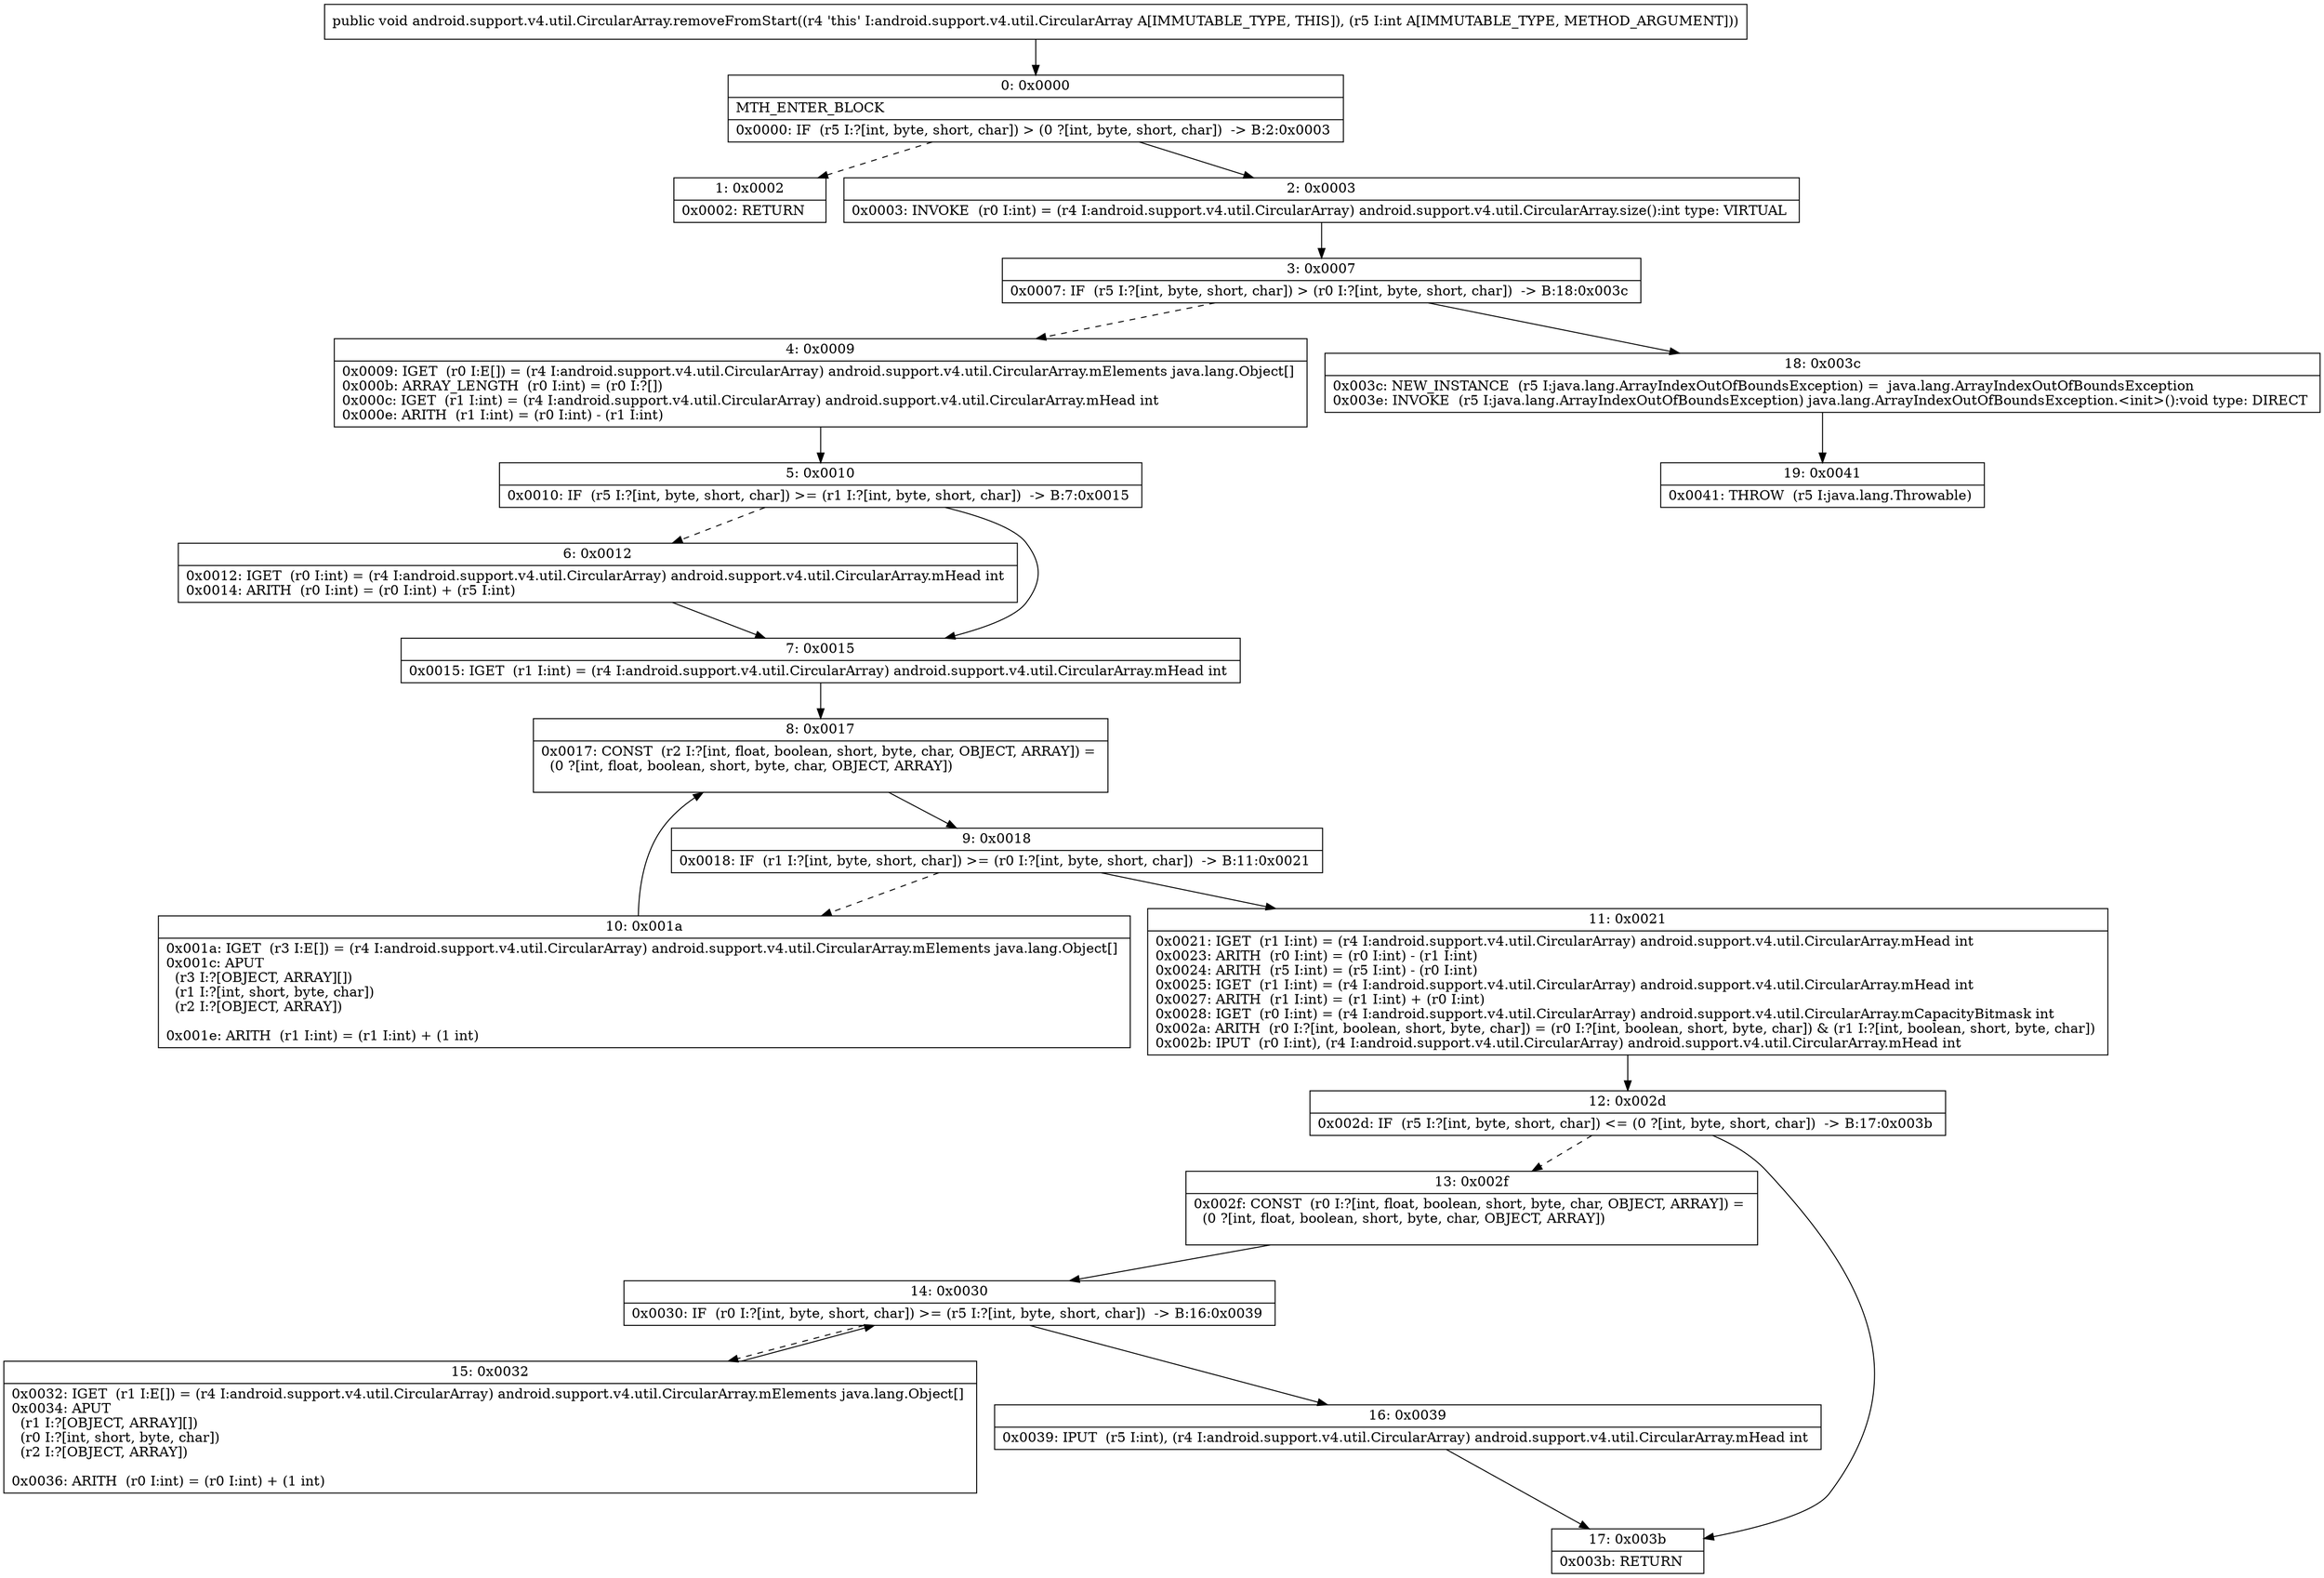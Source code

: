 digraph "CFG forandroid.support.v4.util.CircularArray.removeFromStart(I)V" {
Node_0 [shape=record,label="{0\:\ 0x0000|MTH_ENTER_BLOCK\l|0x0000: IF  (r5 I:?[int, byte, short, char]) \> (0 ?[int, byte, short, char])  \-\> B:2:0x0003 \l}"];
Node_1 [shape=record,label="{1\:\ 0x0002|0x0002: RETURN   \l}"];
Node_2 [shape=record,label="{2\:\ 0x0003|0x0003: INVOKE  (r0 I:int) = (r4 I:android.support.v4.util.CircularArray) android.support.v4.util.CircularArray.size():int type: VIRTUAL \l}"];
Node_3 [shape=record,label="{3\:\ 0x0007|0x0007: IF  (r5 I:?[int, byte, short, char]) \> (r0 I:?[int, byte, short, char])  \-\> B:18:0x003c \l}"];
Node_4 [shape=record,label="{4\:\ 0x0009|0x0009: IGET  (r0 I:E[]) = (r4 I:android.support.v4.util.CircularArray) android.support.v4.util.CircularArray.mElements java.lang.Object[] \l0x000b: ARRAY_LENGTH  (r0 I:int) = (r0 I:?[]) \l0x000c: IGET  (r1 I:int) = (r4 I:android.support.v4.util.CircularArray) android.support.v4.util.CircularArray.mHead int \l0x000e: ARITH  (r1 I:int) = (r0 I:int) \- (r1 I:int) \l}"];
Node_5 [shape=record,label="{5\:\ 0x0010|0x0010: IF  (r5 I:?[int, byte, short, char]) \>= (r1 I:?[int, byte, short, char])  \-\> B:7:0x0015 \l}"];
Node_6 [shape=record,label="{6\:\ 0x0012|0x0012: IGET  (r0 I:int) = (r4 I:android.support.v4.util.CircularArray) android.support.v4.util.CircularArray.mHead int \l0x0014: ARITH  (r0 I:int) = (r0 I:int) + (r5 I:int) \l}"];
Node_7 [shape=record,label="{7\:\ 0x0015|0x0015: IGET  (r1 I:int) = (r4 I:android.support.v4.util.CircularArray) android.support.v4.util.CircularArray.mHead int \l}"];
Node_8 [shape=record,label="{8\:\ 0x0017|0x0017: CONST  (r2 I:?[int, float, boolean, short, byte, char, OBJECT, ARRAY]) = \l  (0 ?[int, float, boolean, short, byte, char, OBJECT, ARRAY])\l \l}"];
Node_9 [shape=record,label="{9\:\ 0x0018|0x0018: IF  (r1 I:?[int, byte, short, char]) \>= (r0 I:?[int, byte, short, char])  \-\> B:11:0x0021 \l}"];
Node_10 [shape=record,label="{10\:\ 0x001a|0x001a: IGET  (r3 I:E[]) = (r4 I:android.support.v4.util.CircularArray) android.support.v4.util.CircularArray.mElements java.lang.Object[] \l0x001c: APUT  \l  (r3 I:?[OBJECT, ARRAY][])\l  (r1 I:?[int, short, byte, char])\l  (r2 I:?[OBJECT, ARRAY])\l \l0x001e: ARITH  (r1 I:int) = (r1 I:int) + (1 int) \l}"];
Node_11 [shape=record,label="{11\:\ 0x0021|0x0021: IGET  (r1 I:int) = (r4 I:android.support.v4.util.CircularArray) android.support.v4.util.CircularArray.mHead int \l0x0023: ARITH  (r0 I:int) = (r0 I:int) \- (r1 I:int) \l0x0024: ARITH  (r5 I:int) = (r5 I:int) \- (r0 I:int) \l0x0025: IGET  (r1 I:int) = (r4 I:android.support.v4.util.CircularArray) android.support.v4.util.CircularArray.mHead int \l0x0027: ARITH  (r1 I:int) = (r1 I:int) + (r0 I:int) \l0x0028: IGET  (r0 I:int) = (r4 I:android.support.v4.util.CircularArray) android.support.v4.util.CircularArray.mCapacityBitmask int \l0x002a: ARITH  (r0 I:?[int, boolean, short, byte, char]) = (r0 I:?[int, boolean, short, byte, char]) & (r1 I:?[int, boolean, short, byte, char]) \l0x002b: IPUT  (r0 I:int), (r4 I:android.support.v4.util.CircularArray) android.support.v4.util.CircularArray.mHead int \l}"];
Node_12 [shape=record,label="{12\:\ 0x002d|0x002d: IF  (r5 I:?[int, byte, short, char]) \<= (0 ?[int, byte, short, char])  \-\> B:17:0x003b \l}"];
Node_13 [shape=record,label="{13\:\ 0x002f|0x002f: CONST  (r0 I:?[int, float, boolean, short, byte, char, OBJECT, ARRAY]) = \l  (0 ?[int, float, boolean, short, byte, char, OBJECT, ARRAY])\l \l}"];
Node_14 [shape=record,label="{14\:\ 0x0030|0x0030: IF  (r0 I:?[int, byte, short, char]) \>= (r5 I:?[int, byte, short, char])  \-\> B:16:0x0039 \l}"];
Node_15 [shape=record,label="{15\:\ 0x0032|0x0032: IGET  (r1 I:E[]) = (r4 I:android.support.v4.util.CircularArray) android.support.v4.util.CircularArray.mElements java.lang.Object[] \l0x0034: APUT  \l  (r1 I:?[OBJECT, ARRAY][])\l  (r0 I:?[int, short, byte, char])\l  (r2 I:?[OBJECT, ARRAY])\l \l0x0036: ARITH  (r0 I:int) = (r0 I:int) + (1 int) \l}"];
Node_16 [shape=record,label="{16\:\ 0x0039|0x0039: IPUT  (r5 I:int), (r4 I:android.support.v4.util.CircularArray) android.support.v4.util.CircularArray.mHead int \l}"];
Node_17 [shape=record,label="{17\:\ 0x003b|0x003b: RETURN   \l}"];
Node_18 [shape=record,label="{18\:\ 0x003c|0x003c: NEW_INSTANCE  (r5 I:java.lang.ArrayIndexOutOfBoundsException) =  java.lang.ArrayIndexOutOfBoundsException \l0x003e: INVOKE  (r5 I:java.lang.ArrayIndexOutOfBoundsException) java.lang.ArrayIndexOutOfBoundsException.\<init\>():void type: DIRECT \l}"];
Node_19 [shape=record,label="{19\:\ 0x0041|0x0041: THROW  (r5 I:java.lang.Throwable) \l}"];
MethodNode[shape=record,label="{public void android.support.v4.util.CircularArray.removeFromStart((r4 'this' I:android.support.v4.util.CircularArray A[IMMUTABLE_TYPE, THIS]), (r5 I:int A[IMMUTABLE_TYPE, METHOD_ARGUMENT])) }"];
MethodNode -> Node_0;
Node_0 -> Node_1[style=dashed];
Node_0 -> Node_2;
Node_2 -> Node_3;
Node_3 -> Node_4[style=dashed];
Node_3 -> Node_18;
Node_4 -> Node_5;
Node_5 -> Node_6[style=dashed];
Node_5 -> Node_7;
Node_6 -> Node_7;
Node_7 -> Node_8;
Node_8 -> Node_9;
Node_9 -> Node_10[style=dashed];
Node_9 -> Node_11;
Node_10 -> Node_8;
Node_11 -> Node_12;
Node_12 -> Node_13[style=dashed];
Node_12 -> Node_17;
Node_13 -> Node_14;
Node_14 -> Node_15[style=dashed];
Node_14 -> Node_16;
Node_15 -> Node_14;
Node_16 -> Node_17;
Node_18 -> Node_19;
}

